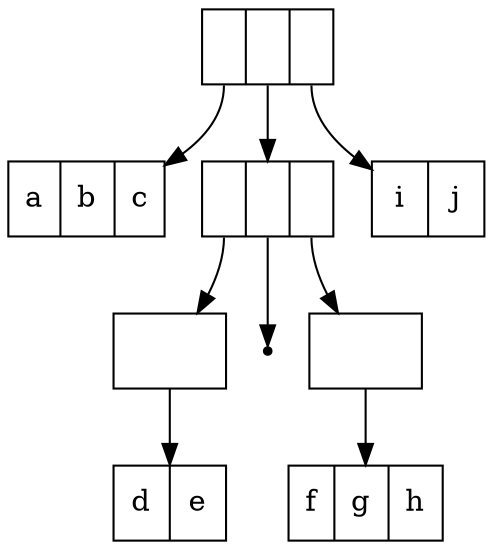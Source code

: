digraph fingertree {
    root [
        label = "<left> | <tree> | <right>"
        shape = "record"
    ]
    leftspine [
        label = "a | b | c"
        shape = "record"
    ]
    rightspine [
        label = "i | j"
        shape = "record"
    ]
    innertree [
        label = "<left> | <tree> | <right>"
        shape = "record"
    ]
    innerleftinterm [
        label = "Node2 <f0>"
        shape = "record"
    ]
    innerleft [
        label = "d | e"
        shape = "record"
    ]
    innerrightinterm [
        label = "Node3 <f0>"
        shape = "record"
    ]
    innerright [
        label = "f | g | h"
        shape = "record"
    ]
    nil [
        fillcolor = "black"
        style = "filled"
        shape = "point"
    ]
    root:left -> leftspine;
    root:right -> rightspine;
    root:tree -> innertree;
    innertree:left -> innerleftinterm;
    innertree:right -> innerrightinterm;
    innerleftinterm:f0 -> innerleft;
    innerrightinterm:f0 -> innerright;
    innertree:tree -> nil;
}
